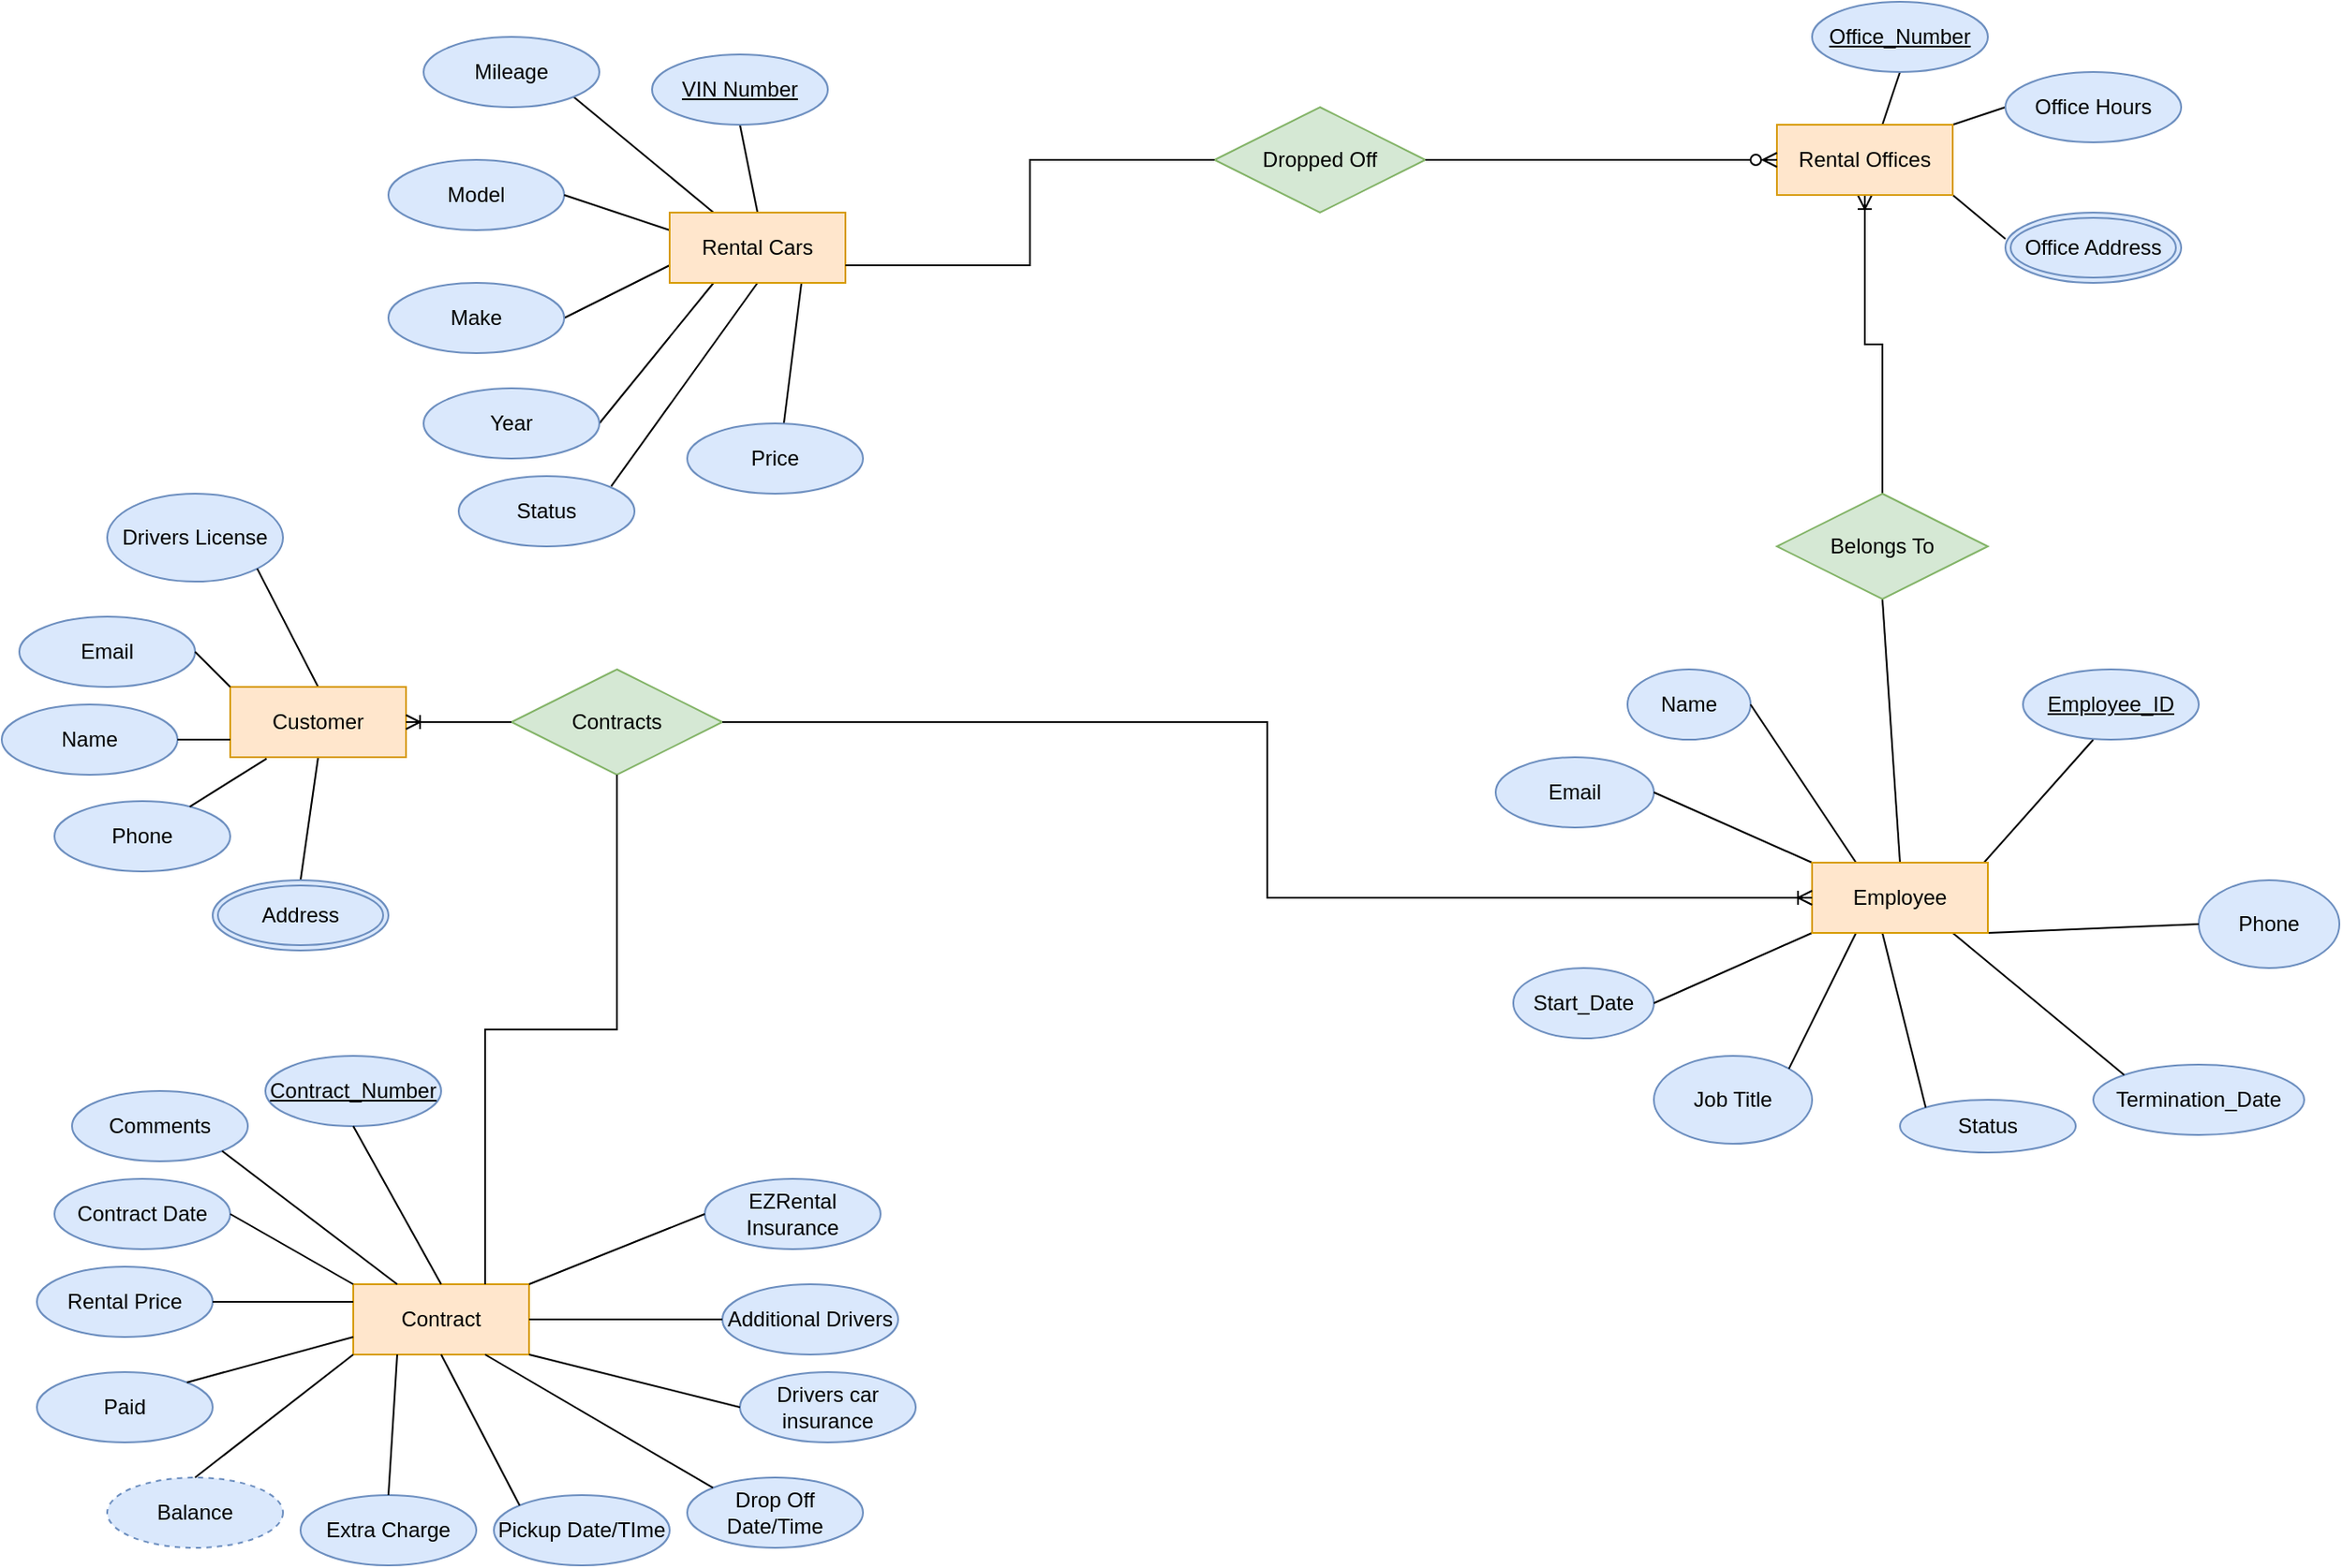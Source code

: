 <mxfile version="23.1.6" type="github">
  <diagram id="R2lEEEUBdFMjLlhIrx00" name="Page-1">
    <mxGraphModel dx="2284" dy="780" grid="1" gridSize="10" guides="1" tooltips="1" connect="1" arrows="1" fold="1" page="1" pageScale="1" pageWidth="850" pageHeight="1100" math="0" shadow="0" extFonts="Permanent Marker^https://fonts.googleapis.com/css?family=Permanent+Marker">
      <root>
        <mxCell id="0" />
        <mxCell id="1" parent="0" />
        <mxCell id="aDHnRJIRXxL9vEQD1u_b-4" value="Model" style="ellipse;whiteSpace=wrap;html=1;fillColor=#dae8fc;strokeColor=#6c8ebf;" parent="1" vertex="1">
          <mxGeometry x="-620" y="140" width="100" height="40" as="geometry" />
        </mxCell>
        <mxCell id="aDHnRJIRXxL9vEQD1u_b-10" value="" style="endArrow=none;html=1;rounded=0;exitX=0.5;exitY=0;exitDx=0;exitDy=0;" parent="1" source="KuigTH3JkjAsRaGnuVRU-15" edge="1">
          <mxGeometry width="50" height="50" relative="1" as="geometry">
            <mxPoint x="-420" y="160" as="sourcePoint" />
            <mxPoint x="-420" y="120" as="targetPoint" />
          </mxGeometry>
        </mxCell>
        <mxCell id="aDHnRJIRXxL9vEQD1u_b-11" value="" style="endArrow=none;html=1;rounded=0;entryX=1;entryY=1;entryDx=0;entryDy=0;exitX=0.25;exitY=0;exitDx=0;exitDy=0;" parent="1" source="KuigTH3JkjAsRaGnuVRU-15" target="KuigTH3JkjAsRaGnuVRU-3" edge="1">
          <mxGeometry width="50" height="50" relative="1" as="geometry">
            <mxPoint x="-440" y="160" as="sourcePoint" />
            <mxPoint x="-509" y="104" as="targetPoint" />
          </mxGeometry>
        </mxCell>
        <mxCell id="aDHnRJIRXxL9vEQD1u_b-12" value="" style="endArrow=none;html=1;rounded=0;exitX=1;exitY=0.5;exitDx=0;exitDy=0;entryX=0;entryY=0.25;entryDx=0;entryDy=0;" parent="1" source="aDHnRJIRXxL9vEQD1u_b-4" edge="1">
          <mxGeometry width="50" height="50" relative="1" as="geometry">
            <mxPoint x="-540" y="200" as="sourcePoint" />
            <mxPoint x="-460" y="180" as="targetPoint" />
          </mxGeometry>
        </mxCell>
        <mxCell id="aDHnRJIRXxL9vEQD1u_b-13" value="" style="endArrow=none;html=1;rounded=0;exitX=1;exitY=0.5;exitDx=0;exitDy=0;entryX=0;entryY=0.5;entryDx=0;entryDy=0;" parent="1" edge="1">
          <mxGeometry width="50" height="50" relative="1" as="geometry">
            <mxPoint x="-520" y="230" as="sourcePoint" />
            <mxPoint x="-460" y="200" as="targetPoint" />
          </mxGeometry>
        </mxCell>
        <mxCell id="aDHnRJIRXxL9vEQD1u_b-14" value="" style="endArrow=none;html=1;rounded=0;exitX=1;exitY=0.5;exitDx=0;exitDy=0;entryX=0.25;entryY=1;entryDx=0;entryDy=0;" parent="1" source="KuigTH3JkjAsRaGnuVRU-5" edge="1" target="KuigTH3JkjAsRaGnuVRU-15">
          <mxGeometry width="50" height="50" relative="1" as="geometry">
            <mxPoint x="-500" y="285" as="sourcePoint" />
            <mxPoint x="-460" y="240" as="targetPoint" />
          </mxGeometry>
        </mxCell>
        <mxCell id="aDHnRJIRXxL9vEQD1u_b-15" value="" style="endArrow=none;html=1;rounded=0;exitX=1;exitY=0;exitDx=0;exitDy=0;entryX=0.5;entryY=1;entryDx=0;entryDy=0;" parent="1" target="KuigTH3JkjAsRaGnuVRU-15" edge="1">
          <mxGeometry width="50" height="50" relative="1" as="geometry">
            <mxPoint x="-493.265" y="325.82" as="sourcePoint" />
            <mxPoint x="-440" y="240" as="targetPoint" />
          </mxGeometry>
        </mxCell>
        <mxCell id="aDHnRJIRXxL9vEQD1u_b-16" value="" style="endArrow=none;html=1;rounded=0;entryX=0.75;entryY=1;entryDx=0;entryDy=0;exitX=0.5;exitY=0;exitDx=0;exitDy=0;" parent="1" target="KuigTH3JkjAsRaGnuVRU-15" edge="1">
          <mxGeometry width="50" height="50" relative="1" as="geometry">
            <mxPoint x="-395" y="290" as="sourcePoint" />
            <mxPoint x="-400" y="240" as="targetPoint" />
          </mxGeometry>
        </mxCell>
        <mxCell id="aDHnRJIRXxL9vEQD1u_b-24" value="" style="endArrow=none;html=1;rounded=0;exitX=0.5;exitY=0;exitDx=0;exitDy=0;" parent="1" edge="1">
          <mxGeometry width="50" height="50" relative="1" as="geometry">
            <mxPoint x="230" y="120" as="sourcePoint" />
            <mxPoint x="240" y="90" as="targetPoint" />
          </mxGeometry>
        </mxCell>
        <mxCell id="aDHnRJIRXxL9vEQD1u_b-25" value="" style="endArrow=none;html=1;rounded=0;exitX=1;exitY=0;exitDx=0;exitDy=0;fillColor=#dae8fc;strokeColor=#000000;" parent="1" edge="1">
          <mxGeometry width="50" height="50" relative="1" as="geometry">
            <mxPoint x="270" y="120" as="sourcePoint" />
            <mxPoint x="300" y="110" as="targetPoint" />
          </mxGeometry>
        </mxCell>
        <mxCell id="aDHnRJIRXxL9vEQD1u_b-26" value="" style="endArrow=none;html=1;rounded=0;exitX=1;exitY=0.5;exitDx=0;exitDy=0;entryX=0;entryY=0.5;entryDx=0;entryDy=0;fillColor=#dae8fc;strokeColor=#000000;" parent="1" edge="1">
          <mxGeometry width="50" height="50" relative="1" as="geometry">
            <mxPoint x="270" y="160" as="sourcePoint" />
            <mxPoint x="300" y="185" as="targetPoint" />
          </mxGeometry>
        </mxCell>
        <mxCell id="aDHnRJIRXxL9vEQD1u_b-30" value="Email" style="ellipse;whiteSpace=wrap;html=1;fillColor=#dae8fc;strokeColor=#6c8ebf;" parent="1" vertex="1">
          <mxGeometry x="10" y="480" width="90" height="40" as="geometry" />
        </mxCell>
        <mxCell id="aDHnRJIRXxL9vEQD1u_b-31" value="Status" style="ellipse;whiteSpace=wrap;html=1;fillColor=#dae8fc;strokeColor=#6c8ebf;" parent="1" vertex="1">
          <mxGeometry x="240" y="675" width="100" height="30" as="geometry" />
        </mxCell>
        <mxCell id="aDHnRJIRXxL9vEQD1u_b-32" value="Phone" style="ellipse;whiteSpace=wrap;html=1;fillColor=#dae8fc;strokeColor=#6c8ebf;" parent="1" vertex="1">
          <mxGeometry x="410" y="550" width="80" height="50" as="geometry" />
        </mxCell>
        <mxCell id="aDHnRJIRXxL9vEQD1u_b-33" value="Name" style="ellipse;whiteSpace=wrap;html=1;fillColor=#dae8fc;strokeColor=#6c8ebf;" parent="1" vertex="1">
          <mxGeometry x="85" y="430" width="70" height="40" as="geometry" />
        </mxCell>
        <mxCell id="aDHnRJIRXxL9vEQD1u_b-34" value="Start_Date" style="ellipse;whiteSpace=wrap;html=1;fillColor=#dae8fc;strokeColor=#6c8ebf;" parent="1" vertex="1">
          <mxGeometry x="20" y="600" width="80" height="40" as="geometry" />
        </mxCell>
        <mxCell id="aDHnRJIRXxL9vEQD1u_b-35" value="Job Title" style="ellipse;whiteSpace=wrap;html=1;fillColor=#dae8fc;strokeColor=#6c8ebf;" parent="1" vertex="1">
          <mxGeometry x="100" y="650" width="90" height="50" as="geometry" />
        </mxCell>
        <mxCell id="aDHnRJIRXxL9vEQD1u_b-36" value="Termination_Date" style="ellipse;whiteSpace=wrap;html=1;fillColor=#dae8fc;strokeColor=#6c8ebf;" parent="1" vertex="1">
          <mxGeometry x="350" y="655" width="120" height="40" as="geometry" />
        </mxCell>
        <mxCell id="aDHnRJIRXxL9vEQD1u_b-39" value="" style="endArrow=none;html=1;rounded=0;exitX=1;exitY=0.75;exitDx=0;exitDy=0;entryX=0.5;entryY=1;entryDx=0;entryDy=0;" parent="1" edge="1">
          <mxGeometry width="50" height="50" relative="1" as="geometry">
            <mxPoint x="270" y="560" as="sourcePoint" />
            <mxPoint x="350" y="470" as="targetPoint" />
          </mxGeometry>
        </mxCell>
        <mxCell id="aDHnRJIRXxL9vEQD1u_b-40" value="" style="endArrow=none;html=1;rounded=0;entryX=1;entryY=0.5;entryDx=0;entryDy=0;exitX=0.25;exitY=0;exitDx=0;exitDy=0;" parent="1" source="KuigTH3JkjAsRaGnuVRU-17" target="aDHnRJIRXxL9vEQD1u_b-33" edge="1">
          <mxGeometry width="50" height="50" relative="1" as="geometry">
            <mxPoint x="190" y="500" as="sourcePoint" />
            <mxPoint x="160" y="450" as="targetPoint" />
          </mxGeometry>
        </mxCell>
        <mxCell id="aDHnRJIRXxL9vEQD1u_b-41" value="" style="endArrow=none;html=1;rounded=0;entryX=1;entryY=0.5;entryDx=0;entryDy=0;exitX=0;exitY=0;exitDx=0;exitDy=0;" parent="1" source="KuigTH3JkjAsRaGnuVRU-17" target="aDHnRJIRXxL9vEQD1u_b-30" edge="1">
          <mxGeometry width="50" height="50" relative="1" as="geometry">
            <mxPoint x="190" y="520" as="sourcePoint" />
            <mxPoint x="100" y="500" as="targetPoint" />
          </mxGeometry>
        </mxCell>
        <mxCell id="aDHnRJIRXxL9vEQD1u_b-42" value="" style="endArrow=none;html=1;rounded=0;entryX=1;entryY=1;entryDx=0;entryDy=0;exitX=0;exitY=0.5;exitDx=0;exitDy=0;" parent="1" source="aDHnRJIRXxL9vEQD1u_b-32" target="KuigTH3JkjAsRaGnuVRU-17" edge="1">
          <mxGeometry width="50" height="50" relative="1" as="geometry">
            <mxPoint x="80" y="560" as="sourcePoint" />
            <mxPoint x="190" y="540" as="targetPoint" />
          </mxGeometry>
        </mxCell>
        <mxCell id="aDHnRJIRXxL9vEQD1u_b-44" value="" style="endArrow=none;html=1;rounded=0;exitX=1;exitY=0.5;exitDx=0;exitDy=0;entryX=0;entryY=1;entryDx=0;entryDy=0;" parent="1" source="aDHnRJIRXxL9vEQD1u_b-34" target="KuigTH3JkjAsRaGnuVRU-17" edge="1">
          <mxGeometry width="50" height="50" relative="1" as="geometry">
            <mxPoint x="130" y="610" as="sourcePoint" />
            <mxPoint x="190" y="560" as="targetPoint" />
          </mxGeometry>
        </mxCell>
        <mxCell id="aDHnRJIRXxL9vEQD1u_b-45" value="" style="endArrow=none;html=1;rounded=0;entryX=0.25;entryY=1;entryDx=0;entryDy=0;exitX=1;exitY=0;exitDx=0;exitDy=0;" parent="1" source="aDHnRJIRXxL9vEQD1u_b-35" target="KuigTH3JkjAsRaGnuVRU-17" edge="1">
          <mxGeometry width="50" height="50" relative="1" as="geometry">
            <mxPoint x="140" y="660" as="sourcePoint" />
            <mxPoint x="190" y="580" as="targetPoint" />
          </mxGeometry>
        </mxCell>
        <mxCell id="aDHnRJIRXxL9vEQD1u_b-46" value="" style="endArrow=none;html=1;rounded=0;entryX=0.5;entryY=1;entryDx=0;entryDy=0;exitX=0;exitY=0;exitDx=0;exitDy=0;" parent="1" edge="1" source="aDHnRJIRXxL9vEQD1u_b-31">
          <mxGeometry width="50" height="50" relative="1" as="geometry">
            <mxPoint x="210" y="670" as="sourcePoint" />
            <mxPoint x="230" y="580" as="targetPoint" />
          </mxGeometry>
        </mxCell>
        <mxCell id="aDHnRJIRXxL9vEQD1u_b-47" value="" style="endArrow=none;html=1;rounded=0;entryX=1;entryY=1;entryDx=0;entryDy=0;exitX=0;exitY=0;exitDx=0;exitDy=0;" parent="1" source="aDHnRJIRXxL9vEQD1u_b-36" edge="1">
          <mxGeometry width="50" height="50" relative="1" as="geometry">
            <mxPoint x="280" y="660" as="sourcePoint" />
            <mxPoint x="270" y="580" as="targetPoint" />
          </mxGeometry>
        </mxCell>
        <mxCell id="aDHnRJIRXxL9vEQD1u_b-51" value="" style="fontSize=12;html=1;endArrow=ERoneToMany;rounded=0;exitX=0.5;exitY=0;exitDx=0;exitDy=0;edgeStyle=orthogonalEdgeStyle;entryX=0.5;entryY=1;entryDx=0;entryDy=0;" parent="1" source="KuigTH3JkjAsRaGnuVRU-14" target="KuigTH3JkjAsRaGnuVRU-16" edge="1">
          <mxGeometry width="100" height="100" relative="1" as="geometry">
            <mxPoint x="230" y="310" as="sourcePoint" />
            <mxPoint x="230" y="200" as="targetPoint" />
          </mxGeometry>
        </mxCell>
        <mxCell id="aDHnRJIRXxL9vEQD1u_b-56" value="" style="endArrow=none;html=1;rounded=0;entryX=0.5;entryY=0;entryDx=0;entryDy=0;" parent="1" target="KuigTH3JkjAsRaGnuVRU-17" edge="1">
          <mxGeometry relative="1" as="geometry">
            <mxPoint x="230" y="390" as="sourcePoint" />
            <mxPoint x="230" y="500" as="targetPoint" />
          </mxGeometry>
        </mxCell>
        <mxCell id="aDHnRJIRXxL9vEQD1u_b-61" value="Drivers License" style="ellipse;whiteSpace=wrap;html=1;fillColor=#dae8fc;strokeColor=#6c8ebf;" parent="1" vertex="1">
          <mxGeometry x="-780" y="330" width="100" height="50" as="geometry" />
        </mxCell>
        <mxCell id="aDHnRJIRXxL9vEQD1u_b-71" value="" style="endArrow=none;html=1;rounded=0;entryX=0.5;entryY=0;entryDx=0;entryDy=0;exitX=1;exitY=1;exitDx=0;exitDy=0;" parent="1" source="aDHnRJIRXxL9vEQD1u_b-61" target="KuigTH3JkjAsRaGnuVRU-1" edge="1">
          <mxGeometry width="50" height="50" relative="1" as="geometry">
            <mxPoint x="-680" y="360" as="sourcePoint" />
            <mxPoint x="-660" y="430" as="targetPoint" />
          </mxGeometry>
        </mxCell>
        <mxCell id="aDHnRJIRXxL9vEQD1u_b-72" value="" style="endArrow=none;html=1;rounded=0;exitX=0.5;exitY=0;exitDx=0;exitDy=0;entryX=0.5;entryY=1;entryDx=0;entryDy=0;fillColor=#dae8fc;strokeColor=#000000;" parent="1" target="KuigTH3JkjAsRaGnuVRU-1" edge="1">
          <mxGeometry width="50" height="50" relative="1" as="geometry">
            <mxPoint x="-670" y="550" as="sourcePoint" />
            <mxPoint x="-640" y="510" as="targetPoint" />
          </mxGeometry>
        </mxCell>
        <mxCell id="KuigTH3JkjAsRaGnuVRU-1" value="Customer" style="whiteSpace=wrap;html=1;align=center;fillColor=#ffe6cc;strokeColor=#d79b00;" vertex="1" parent="1">
          <mxGeometry x="-710" y="440" width="100" height="40" as="geometry" />
        </mxCell>
        <mxCell id="KuigTH3JkjAsRaGnuVRU-2" value="VIN Number" style="ellipse;whiteSpace=wrap;html=1;align=center;fontStyle=4;fillColor=#dae8fc;strokeColor=#6c8ebf;" vertex="1" parent="1">
          <mxGeometry x="-470" y="80" width="100" height="40" as="geometry" />
        </mxCell>
        <mxCell id="KuigTH3JkjAsRaGnuVRU-3" value="Mileage" style="ellipse;whiteSpace=wrap;html=1;align=center;fillColor=#dae8fc;strokeColor=#6c8ebf;" vertex="1" parent="1">
          <mxGeometry x="-600" y="70" width="100" height="40" as="geometry" />
        </mxCell>
        <mxCell id="KuigTH3JkjAsRaGnuVRU-4" value="Make" style="ellipse;whiteSpace=wrap;html=1;align=center;fillColor=#dae8fc;strokeColor=#6c8ebf;" vertex="1" parent="1">
          <mxGeometry x="-620" y="210" width="100" height="40" as="geometry" />
        </mxCell>
        <mxCell id="KuigTH3JkjAsRaGnuVRU-5" value="Year" style="ellipse;whiteSpace=wrap;html=1;align=center;fillColor=#dae8fc;strokeColor=#6c8ebf;" vertex="1" parent="1">
          <mxGeometry x="-600" y="270" width="100" height="40" as="geometry" />
        </mxCell>
        <mxCell id="KuigTH3JkjAsRaGnuVRU-6" value="Status" style="ellipse;whiteSpace=wrap;html=1;align=center;fillColor=#dae8fc;strokeColor=#6c8ebf;" vertex="1" parent="1">
          <mxGeometry x="-580" y="320" width="100" height="40" as="geometry" />
        </mxCell>
        <mxCell id="KuigTH3JkjAsRaGnuVRU-7" value="Price" style="ellipse;whiteSpace=wrap;html=1;align=center;fillColor=#dae8fc;strokeColor=#6c8ebf;" vertex="1" parent="1">
          <mxGeometry x="-450" y="290" width="100" height="40" as="geometry" />
        </mxCell>
        <mxCell id="KuigTH3JkjAsRaGnuVRU-8" value="Office_Number" style="ellipse;whiteSpace=wrap;html=1;align=center;fontStyle=4;fillColor=#dae8fc;strokeColor=#6c8ebf;" vertex="1" parent="1">
          <mxGeometry x="190" y="50" width="100" height="40" as="geometry" />
        </mxCell>
        <mxCell id="KuigTH3JkjAsRaGnuVRU-9" value="Office Hours" style="ellipse;whiteSpace=wrap;html=1;align=center;fillColor=#dae8fc;strokeColor=#6c8ebf;" vertex="1" parent="1">
          <mxGeometry x="300" y="90" width="100" height="40" as="geometry" />
        </mxCell>
        <mxCell id="KuigTH3JkjAsRaGnuVRU-10" value="Office Address" style="ellipse;shape=doubleEllipse;margin=3;whiteSpace=wrap;html=1;align=center;fillColor=#dae8fc;strokeColor=#6c8ebf;" vertex="1" parent="1">
          <mxGeometry x="300" y="170" width="100" height="40" as="geometry" />
        </mxCell>
        <mxCell id="KuigTH3JkjAsRaGnuVRU-13" value="Employee_ID" style="ellipse;whiteSpace=wrap;html=1;align=center;fontStyle=4;fillColor=#dae8fc;strokeColor=#6c8ebf;" vertex="1" parent="1">
          <mxGeometry x="310" y="430" width="100" height="40" as="geometry" />
        </mxCell>
        <mxCell id="KuigTH3JkjAsRaGnuVRU-14" value="Belongs To" style="shape=rhombus;perimeter=rhombusPerimeter;whiteSpace=wrap;html=1;align=center;fillColor=#d5e8d4;strokeColor=#82b366;" vertex="1" parent="1">
          <mxGeometry x="170" y="330" width="120" height="60" as="geometry" />
        </mxCell>
        <mxCell id="KuigTH3JkjAsRaGnuVRU-15" value="Rental Cars" style="whiteSpace=wrap;html=1;align=center;fillColor=#ffe6cc;strokeColor=#d79b00;" vertex="1" parent="1">
          <mxGeometry x="-460" y="170" width="100" height="40" as="geometry" />
        </mxCell>
        <mxCell id="KuigTH3JkjAsRaGnuVRU-16" value="Rental Offices" style="whiteSpace=wrap;html=1;align=center;fillColor=#ffe6cc;strokeColor=#d79b00;" vertex="1" parent="1">
          <mxGeometry x="170" y="120" width="100" height="40" as="geometry" />
        </mxCell>
        <mxCell id="KuigTH3JkjAsRaGnuVRU-17" value="Employee" style="whiteSpace=wrap;html=1;align=center;fillColor=#ffe6cc;strokeColor=#d79b00;" vertex="1" parent="1">
          <mxGeometry x="190" y="540" width="100" height="40" as="geometry" />
        </mxCell>
        <mxCell id="KuigTH3JkjAsRaGnuVRU-19" value="Email" style="ellipse;whiteSpace=wrap;html=1;align=center;fillColor=#dae8fc;strokeColor=#6c8ebf;" vertex="1" parent="1">
          <mxGeometry x="-830" y="400" width="100" height="40" as="geometry" />
        </mxCell>
        <mxCell id="KuigTH3JkjAsRaGnuVRU-20" value="Name" style="ellipse;whiteSpace=wrap;html=1;align=center;fillColor=#dae8fc;strokeColor=#6c8ebf;" vertex="1" parent="1">
          <mxGeometry x="-840" y="450" width="100" height="40" as="geometry" />
        </mxCell>
        <mxCell id="KuigTH3JkjAsRaGnuVRU-21" value="Phone" style="ellipse;whiteSpace=wrap;html=1;align=center;fillColor=#dae8fc;strokeColor=#6c8ebf;" vertex="1" parent="1">
          <mxGeometry x="-810" y="505" width="100" height="40" as="geometry" />
        </mxCell>
        <mxCell id="KuigTH3JkjAsRaGnuVRU-22" value="Address" style="ellipse;shape=doubleEllipse;margin=3;whiteSpace=wrap;html=1;align=center;fillColor=#dae8fc;strokeColor=#6c8ebf;" vertex="1" parent="1">
          <mxGeometry x="-720" y="550" width="100" height="40" as="geometry" />
        </mxCell>
        <mxCell id="KuigTH3JkjAsRaGnuVRU-23" value="" style="endArrow=none;html=1;rounded=0;entryX=0;entryY=0;entryDx=0;entryDy=0;" edge="1" parent="1" target="KuigTH3JkjAsRaGnuVRU-1">
          <mxGeometry relative="1" as="geometry">
            <mxPoint x="-730" y="420" as="sourcePoint" />
            <mxPoint x="-570" y="420" as="targetPoint" />
          </mxGeometry>
        </mxCell>
        <mxCell id="KuigTH3JkjAsRaGnuVRU-24" value="" style="endArrow=none;html=1;rounded=0;entryX=0;entryY=0.75;entryDx=0;entryDy=0;exitX=1;exitY=0.5;exitDx=0;exitDy=0;" edge="1" parent="1" source="KuigTH3JkjAsRaGnuVRU-20" target="KuigTH3JkjAsRaGnuVRU-1">
          <mxGeometry relative="1" as="geometry">
            <mxPoint x="-720" y="470" as="sourcePoint" />
            <mxPoint x="-560" y="470" as="targetPoint" />
          </mxGeometry>
        </mxCell>
        <mxCell id="KuigTH3JkjAsRaGnuVRU-25" value="" style="endArrow=none;html=1;rounded=0;entryX=0.207;entryY=1.021;entryDx=0;entryDy=0;entryPerimeter=0;" edge="1" parent="1" source="KuigTH3JkjAsRaGnuVRU-21" target="KuigTH3JkjAsRaGnuVRU-1">
          <mxGeometry relative="1" as="geometry">
            <mxPoint x="-710" y="525" as="sourcePoint" />
            <mxPoint x="-550" y="525" as="targetPoint" />
          </mxGeometry>
        </mxCell>
        <mxCell id="KuigTH3JkjAsRaGnuVRU-26" value="Contract" style="whiteSpace=wrap;html=1;align=center;fillColor=#ffe6cc;strokeColor=#d79b00;" vertex="1" parent="1">
          <mxGeometry x="-640" y="780" width="100" height="40" as="geometry" />
        </mxCell>
        <mxCell id="KuigTH3JkjAsRaGnuVRU-27" value="Contract_Number" style="ellipse;whiteSpace=wrap;html=1;align=center;fontStyle=4;fillColor=#dae8fc;strokeColor=#6c8ebf;" vertex="1" parent="1">
          <mxGeometry x="-690" y="650" width="100" height="40" as="geometry" />
        </mxCell>
        <mxCell id="KuigTH3JkjAsRaGnuVRU-28" value="Contract Date" style="ellipse;whiteSpace=wrap;html=1;align=center;fillColor=#dae8fc;strokeColor=#6c8ebf;" vertex="1" parent="1">
          <mxGeometry x="-810" y="720" width="100" height="40" as="geometry" />
        </mxCell>
        <mxCell id="KuigTH3JkjAsRaGnuVRU-29" value="Rental Price" style="ellipse;whiteSpace=wrap;html=1;align=center;fillColor=#dae8fc;strokeColor=#6c8ebf;" vertex="1" parent="1">
          <mxGeometry x="-820" y="770" width="100" height="40" as="geometry" />
        </mxCell>
        <mxCell id="KuigTH3JkjAsRaGnuVRU-30" value="Paid" style="ellipse;whiteSpace=wrap;html=1;align=center;fillColor=#dae8fc;strokeColor=#6c8ebf;" vertex="1" parent="1">
          <mxGeometry x="-820" y="830" width="100" height="40" as="geometry" />
        </mxCell>
        <mxCell id="KuigTH3JkjAsRaGnuVRU-32" value="Extra Charge" style="ellipse;whiteSpace=wrap;html=1;align=center;fillColor=#dae8fc;strokeColor=#6c8ebf;" vertex="1" parent="1">
          <mxGeometry x="-670" y="900" width="100" height="40" as="geometry" />
        </mxCell>
        <mxCell id="KuigTH3JkjAsRaGnuVRU-33" value="Comments" style="ellipse;whiteSpace=wrap;html=1;align=center;fillColor=#dae8fc;strokeColor=#6c8ebf;" vertex="1" parent="1">
          <mxGeometry x="-800" y="670" width="100" height="40" as="geometry" />
        </mxCell>
        <mxCell id="KuigTH3JkjAsRaGnuVRU-34" value="Pickup Date/TIme" style="ellipse;whiteSpace=wrap;html=1;align=center;fillColor=#dae8fc;strokeColor=#6c8ebf;" vertex="1" parent="1">
          <mxGeometry x="-560" y="900" width="100" height="40" as="geometry" />
        </mxCell>
        <mxCell id="KuigTH3JkjAsRaGnuVRU-35" value="EZRental Insurance" style="ellipse;whiteSpace=wrap;html=1;align=center;fillColor=#dae8fc;strokeColor=#6c8ebf;" vertex="1" parent="1">
          <mxGeometry x="-440" y="720" width="100" height="40" as="geometry" />
        </mxCell>
        <mxCell id="KuigTH3JkjAsRaGnuVRU-36" value="Drivers car insurance" style="ellipse;whiteSpace=wrap;html=1;align=center;fillColor=#dae8fc;strokeColor=#6c8ebf;" vertex="1" parent="1">
          <mxGeometry x="-420" y="830" width="100" height="40" as="geometry" />
        </mxCell>
        <mxCell id="KuigTH3JkjAsRaGnuVRU-37" value="Additional Drivers" style="ellipse;whiteSpace=wrap;html=1;align=center;fillColor=#dae8fc;strokeColor=#6c8ebf;" vertex="1" parent="1">
          <mxGeometry x="-430" y="780" width="100" height="40" as="geometry" />
        </mxCell>
        <mxCell id="KuigTH3JkjAsRaGnuVRU-38" value="Drop Off Date/Time" style="ellipse;whiteSpace=wrap;html=1;align=center;fillColor=#dae8fc;strokeColor=#6c8ebf;" vertex="1" parent="1">
          <mxGeometry x="-450" y="890" width="100" height="40" as="geometry" />
        </mxCell>
        <mxCell id="KuigTH3JkjAsRaGnuVRU-40" value="Balance" style="ellipse;whiteSpace=wrap;html=1;align=center;dashed=1;fillColor=#dae8fc;strokeColor=#6c8ebf;" vertex="1" parent="1">
          <mxGeometry x="-780" y="890" width="100" height="40" as="geometry" />
        </mxCell>
        <mxCell id="KuigTH3JkjAsRaGnuVRU-44" value="" style="endArrow=none;html=1;rounded=0;entryX=0.25;entryY=0;entryDx=0;entryDy=0;exitX=1;exitY=1;exitDx=0;exitDy=0;" edge="1" parent="1" source="KuigTH3JkjAsRaGnuVRU-33" target="KuigTH3JkjAsRaGnuVRU-26">
          <mxGeometry relative="1" as="geometry">
            <mxPoint x="-660" y="700" as="sourcePoint" />
            <mxPoint x="-500" y="700" as="targetPoint" />
          </mxGeometry>
        </mxCell>
        <mxCell id="KuigTH3JkjAsRaGnuVRU-45" value="" style="endArrow=none;html=1;rounded=0;entryX=0.5;entryY=0;entryDx=0;entryDy=0;exitX=0.5;exitY=1;exitDx=0;exitDy=0;" edge="1" parent="1" source="KuigTH3JkjAsRaGnuVRU-27" target="KuigTH3JkjAsRaGnuVRU-26">
          <mxGeometry relative="1" as="geometry">
            <mxPoint x="-600" y="690" as="sourcePoint" />
            <mxPoint x="-440" y="690" as="targetPoint" />
          </mxGeometry>
        </mxCell>
        <mxCell id="KuigTH3JkjAsRaGnuVRU-47" value="" style="endArrow=none;html=1;rounded=0;entryX=0;entryY=0;entryDx=0;entryDy=0;exitX=1;exitY=0.5;exitDx=0;exitDy=0;" edge="1" parent="1" source="KuigTH3JkjAsRaGnuVRU-28" target="KuigTH3JkjAsRaGnuVRU-26">
          <mxGeometry relative="1" as="geometry">
            <mxPoint x="-690" y="750" as="sourcePoint" />
            <mxPoint x="-530" y="750" as="targetPoint" />
          </mxGeometry>
        </mxCell>
        <mxCell id="KuigTH3JkjAsRaGnuVRU-48" value="" style="endArrow=none;html=1;rounded=0;entryX=0;entryY=0.25;entryDx=0;entryDy=0;exitX=1;exitY=0.5;exitDx=0;exitDy=0;" edge="1" parent="1" source="KuigTH3JkjAsRaGnuVRU-29" target="KuigTH3JkjAsRaGnuVRU-26">
          <mxGeometry relative="1" as="geometry">
            <mxPoint x="-720" y="790" as="sourcePoint" />
            <mxPoint x="-560" y="790" as="targetPoint" />
          </mxGeometry>
        </mxCell>
        <mxCell id="KuigTH3JkjAsRaGnuVRU-51" value="" style="endArrow=none;html=1;rounded=0;exitX=1;exitY=0;exitDx=0;exitDy=0;entryX=0;entryY=0.75;entryDx=0;entryDy=0;" edge="1" parent="1" source="KuigTH3JkjAsRaGnuVRU-30" target="KuigTH3JkjAsRaGnuVRU-26">
          <mxGeometry relative="1" as="geometry">
            <mxPoint x="-710" y="820" as="sourcePoint" />
            <mxPoint x="-640" y="830" as="targetPoint" />
          </mxGeometry>
        </mxCell>
        <mxCell id="KuigTH3JkjAsRaGnuVRU-52" value="" style="endArrow=none;html=1;rounded=0;exitX=0.5;exitY=0;exitDx=0;exitDy=0;entryX=0;entryY=1;entryDx=0;entryDy=0;" edge="1" parent="1" source="KuigTH3JkjAsRaGnuVRU-40" target="KuigTH3JkjAsRaGnuVRU-26">
          <mxGeometry relative="1" as="geometry">
            <mxPoint x="-650" y="870" as="sourcePoint" />
            <mxPoint x="-490" y="870" as="targetPoint" />
          </mxGeometry>
        </mxCell>
        <mxCell id="KuigTH3JkjAsRaGnuVRU-53" value="" style="endArrow=none;html=1;rounded=0;exitX=0.5;exitY=0;exitDx=0;exitDy=0;entryX=0.25;entryY=1;entryDx=0;entryDy=0;" edge="1" parent="1" source="KuigTH3JkjAsRaGnuVRU-32" target="KuigTH3JkjAsRaGnuVRU-26">
          <mxGeometry relative="1" as="geometry">
            <mxPoint x="-610" y="850" as="sourcePoint" />
            <mxPoint x="-450" y="850" as="targetPoint" />
          </mxGeometry>
        </mxCell>
        <mxCell id="KuigTH3JkjAsRaGnuVRU-54" value="" style="endArrow=none;html=1;rounded=0;exitX=0;exitY=0;exitDx=0;exitDy=0;entryX=0.5;entryY=1;entryDx=0;entryDy=0;" edge="1" parent="1" source="KuigTH3JkjAsRaGnuVRU-34" target="KuigTH3JkjAsRaGnuVRU-26">
          <mxGeometry relative="1" as="geometry">
            <mxPoint x="-530" y="830" as="sourcePoint" />
            <mxPoint x="-370" y="830" as="targetPoint" />
          </mxGeometry>
        </mxCell>
        <mxCell id="KuigTH3JkjAsRaGnuVRU-55" value="" style="endArrow=none;html=1;rounded=0;entryX=0;entryY=0;entryDx=0;entryDy=0;exitX=0.75;exitY=1;exitDx=0;exitDy=0;" edge="1" parent="1" source="KuigTH3JkjAsRaGnuVRU-26" target="KuigTH3JkjAsRaGnuVRU-38">
          <mxGeometry relative="1" as="geometry">
            <mxPoint x="-550" y="790" as="sourcePoint" />
            <mxPoint x="-390" y="790" as="targetPoint" />
          </mxGeometry>
        </mxCell>
        <mxCell id="KuigTH3JkjAsRaGnuVRU-56" value="" style="endArrow=none;html=1;rounded=0;entryX=0;entryY=0.5;entryDx=0;entryDy=0;exitX=1;exitY=1;exitDx=0;exitDy=0;" edge="1" parent="1" source="KuigTH3JkjAsRaGnuVRU-26" target="KuigTH3JkjAsRaGnuVRU-36">
          <mxGeometry relative="1" as="geometry">
            <mxPoint x="-580" y="740" as="sourcePoint" />
            <mxPoint x="-420" y="740" as="targetPoint" />
          </mxGeometry>
        </mxCell>
        <mxCell id="KuigTH3JkjAsRaGnuVRU-57" value="" style="endArrow=none;html=1;rounded=0;entryX=0;entryY=0.5;entryDx=0;entryDy=0;exitX=1;exitY=0.5;exitDx=0;exitDy=0;" edge="1" parent="1" source="KuigTH3JkjAsRaGnuVRU-26" target="KuigTH3JkjAsRaGnuVRU-37">
          <mxGeometry relative="1" as="geometry">
            <mxPoint x="-610" y="750" as="sourcePoint" />
            <mxPoint x="-450" y="750" as="targetPoint" />
          </mxGeometry>
        </mxCell>
        <mxCell id="KuigTH3JkjAsRaGnuVRU-58" value="" style="endArrow=none;html=1;rounded=0;entryX=0;entryY=0.5;entryDx=0;entryDy=0;exitX=1;exitY=0;exitDx=0;exitDy=0;" edge="1" parent="1" source="KuigTH3JkjAsRaGnuVRU-26" target="KuigTH3JkjAsRaGnuVRU-35">
          <mxGeometry relative="1" as="geometry">
            <mxPoint x="-680" y="710" as="sourcePoint" />
            <mxPoint x="-520" y="710" as="targetPoint" />
          </mxGeometry>
        </mxCell>
        <mxCell id="KuigTH3JkjAsRaGnuVRU-59" value="Contracts" style="shape=rhombus;perimeter=rhombusPerimeter;whiteSpace=wrap;html=1;align=center;fillColor=#d5e8d4;strokeColor=#82b366;" vertex="1" parent="1">
          <mxGeometry x="-550" y="430" width="120" height="60" as="geometry" />
        </mxCell>
        <mxCell id="KuigTH3JkjAsRaGnuVRU-64" value="" style="endArrow=none;html=1;rounded=0;exitX=0.75;exitY=0;exitDx=0;exitDy=0;entryX=0.5;entryY=1;entryDx=0;entryDy=0;edgeStyle=orthogonalEdgeStyle;" edge="1" parent="1" source="KuigTH3JkjAsRaGnuVRU-26" target="KuigTH3JkjAsRaGnuVRU-59">
          <mxGeometry relative="1" as="geometry">
            <mxPoint x="-610" y="460" as="sourcePoint" />
            <mxPoint x="-480" y="580" as="targetPoint" />
          </mxGeometry>
        </mxCell>
        <mxCell id="KuigTH3JkjAsRaGnuVRU-65" value="" style="fontSize=12;html=1;endArrow=ERoneToMany;rounded=0;exitX=0;exitY=0.5;exitDx=0;exitDy=0;entryX=1;entryY=0.5;entryDx=0;entryDy=0;edgeStyle=orthogonalEdgeStyle;" edge="1" parent="1" source="KuigTH3JkjAsRaGnuVRU-59" target="KuigTH3JkjAsRaGnuVRU-1">
          <mxGeometry width="100" height="100" relative="1" as="geometry">
            <mxPoint x="-510" y="520" as="sourcePoint" />
            <mxPoint x="-610" y="540" as="targetPoint" />
          </mxGeometry>
        </mxCell>
        <mxCell id="KuigTH3JkjAsRaGnuVRU-66" value="" style="fontSize=12;html=1;endArrow=ERoneToMany;rounded=0;elbow=vertical;edgeStyle=orthogonalEdgeStyle;entryX=0;entryY=0.5;entryDx=0;entryDy=0;exitX=1;exitY=0.5;exitDx=0;exitDy=0;" edge="1" parent="1" source="KuigTH3JkjAsRaGnuVRU-59" target="KuigTH3JkjAsRaGnuVRU-17">
          <mxGeometry width="100" height="100" relative="1" as="geometry">
            <mxPoint x="-180" y="460" as="sourcePoint" />
            <mxPoint x="-160" y="610" as="targetPoint" />
          </mxGeometry>
        </mxCell>
        <mxCell id="KuigTH3JkjAsRaGnuVRU-67" value="Dropped Off" style="shape=rhombus;perimeter=rhombusPerimeter;whiteSpace=wrap;html=1;align=center;fillColor=#d5e8d4;strokeColor=#82b366;" vertex="1" parent="1">
          <mxGeometry x="-150" y="110" width="120" height="60" as="geometry" />
        </mxCell>
        <mxCell id="KuigTH3JkjAsRaGnuVRU-68" value="" style="fontSize=12;html=1;endArrow=ERzeroToMany;endFill=1;rounded=0;entryX=0;entryY=0.5;entryDx=0;entryDy=0;exitX=1;exitY=0.5;exitDx=0;exitDy=0;edgeStyle=orthogonalEdgeStyle;" edge="1" parent="1" source="KuigTH3JkjAsRaGnuVRU-67" target="KuigTH3JkjAsRaGnuVRU-16">
          <mxGeometry width="100" height="100" relative="1" as="geometry">
            <mxPoint x="-30" y="150" as="sourcePoint" />
            <mxPoint x="70" y="50" as="targetPoint" />
          </mxGeometry>
        </mxCell>
        <mxCell id="KuigTH3JkjAsRaGnuVRU-69" value="" style="endArrow=none;html=1;rounded=0;entryX=0;entryY=0.5;entryDx=0;entryDy=0;exitX=1;exitY=0.75;exitDx=0;exitDy=0;edgeStyle=orthogonalEdgeStyle;" edge="1" parent="1" source="KuigTH3JkjAsRaGnuVRU-15" target="KuigTH3JkjAsRaGnuVRU-67">
          <mxGeometry relative="1" as="geometry">
            <mxPoint x="-360" y="190" as="sourcePoint" />
            <mxPoint x="-200" y="190" as="targetPoint" />
          </mxGeometry>
        </mxCell>
      </root>
    </mxGraphModel>
  </diagram>
</mxfile>

